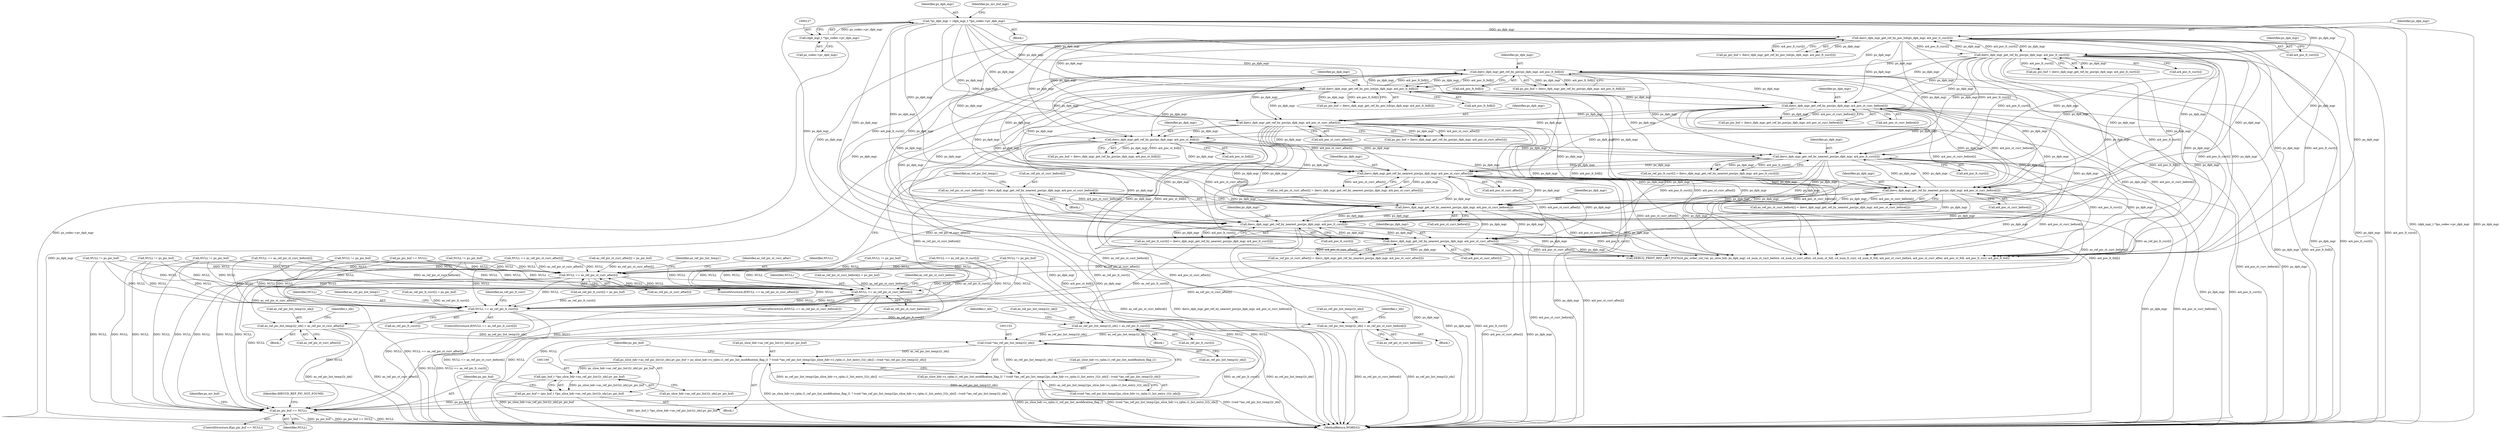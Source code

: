 digraph "0_Android_913d9e8d93d6b81bb8eac3fc2c1426651f5b259d_0@array" {
"1001054" [label="(Call,as_ref_pic_st_curr_before[i] = ihevc_dpb_mgr_get_ref_by_nearest_poc(ps_dpb_mgr, ai4_poc_st_curr_before[i]))"];
"1001058" [label="(Call,ihevc_dpb_mgr_get_ref_by_nearest_poc(ps_dpb_mgr, ai4_poc_st_curr_before[i]))"];
"1000629" [label="(Call,ihevc_dpb_mgr_get_ref_by_poc(ps_dpb_mgr, ai4_poc_st_curr_before[i]))"];
"1000124" [label="(Call,*ps_dpb_mgr = (dpb_mgr_t *)ps_codec->pv_dpb_mgr)"];
"1000126" [label="(Call,(dpb_mgr_t *)ps_codec->pv_dpb_mgr)"];
"1000596" [label="(Call,ihevc_dpb_mgr_get_ref_by_poc(ps_dpb_mgr, ai4_poc_lt_foll[i]))"];
"1000510" [label="(Call,ihevc_dpb_mgr_get_ref_by_poc_lsb(ps_dpb_mgr, ai4_poc_lt_curr[i]))"];
"1000533" [label="(Call,ihevc_dpb_mgr_get_ref_by_poc(ps_dpb_mgr, ai4_poc_lt_curr[i]))"];
"1000573" [label="(Call,ihevc_dpb_mgr_get_ref_by_poc_lsb(ps_dpb_mgr, ai4_poc_lt_foll[i]))"];
"1000865" [label="(Call,ihevc_dpb_mgr_get_ref_by_nearest_poc(ps_dpb_mgr, ai4_poc_lt_curr[i]))"];
"1000695" [label="(Call,ihevc_dpb_mgr_get_ref_by_poc(ps_dpb_mgr, ai4_poc_st_foll[i]))"];
"1000662" [label="(Call,ihevc_dpb_mgr_get_ref_by_poc(ps_dpb_mgr, ai4_poc_st_curr_after[i]))"];
"1000823" [label="(Call,ihevc_dpb_mgr_get_ref_by_nearest_poc(ps_dpb_mgr, ai4_poc_st_curr_after[i]))"];
"1000781" [label="(Call,ihevc_dpb_mgr_get_ref_by_nearest_poc(ps_dpb_mgr, ai4_poc_st_curr_before[i]))"];
"1001100" [label="(Call,ihevc_dpb_mgr_get_ref_by_nearest_poc(ps_dpb_mgr, ai4_poc_lt_curr[i]))"];
"1001016" [label="(Call,ihevc_dpb_mgr_get_ref_by_nearest_poc(ps_dpb_mgr, ai4_poc_st_curr_after[i]))"];
"1001048" [label="(Call,NULL == as_ref_pic_st_curr_before[i])"];
"1001006" [label="(Call,NULL == as_ref_pic_st_curr_after[i])"];
"1001021" [label="(Call,as_ref_pic_list_temp1[r_idx] = as_ref_pic_st_curr_after[i])"];
"1001152" [label="(Call,(void *)as_ref_pic_list_temp1[r_idx])"];
"1001127" [label="(Call,ps_slice_hdr->as_ref_pic_list1[r_idx].pv_pic_buf = ps_slice_hdr->s_rplm.i1_ref_pic_list_modification_flag_l1 ? (void *)as_ref_pic_list_temp1[ps_slice_hdr->s_rplm.i1_list_entry_l1[r_idx]] : (void *)as_ref_pic_list_temp1[r_idx])"];
"1001159" [label="(Call,(pic_buf_t *)ps_slice_hdr->as_ref_pic_list1[r_idx].pv_pic_buf)"];
"1001157" [label="(Call,ps_pic_buf = (pic_buf_t *)ps_slice_hdr->as_ref_pic_list1[r_idx].pv_pic_buf)"];
"1001169" [label="(Call,ps_pic_buf == NULL)"];
"1001135" [label="(Call,ps_slice_hdr->s_rplm.i1_ref_pic_list_modification_flag_l1 ? (void *)as_ref_pic_list_temp1[ps_slice_hdr->s_rplm.i1_list_entry_l1[r_idx]] : (void *)as_ref_pic_list_temp1[r_idx])"];
"1001090" [label="(Call,NULL == as_ref_pic_lt_curr[i])"];
"1001105" [label="(Call,as_ref_pic_list_temp1[r_idx] = as_ref_pic_lt_curr[i])"];
"1001063" [label="(Call,as_ref_pic_list_temp1[r_idx] = as_ref_pic_st_curr_before[i])"];
"1000573" [label="(Call,ihevc_dpb_mgr_get_ref_by_poc_lsb(ps_dpb_mgr, ai4_poc_lt_foll[i]))"];
"1001060" [label="(Call,ai4_poc_st_curr_before[i])"];
"1000668" [label="(Call,NULL != ps_pic_buf)"];
"1000701" [label="(Call,NULL != ps_pic_buf)"];
"1000664" [label="(Call,ai4_poc_st_curr_after[i])"];
"1001089" [label="(ControlStructure,if(NULL == as_ref_pic_lt_curr[i]))"];
"1000630" [label="(Identifier,ps_dpb_mgr)"];
"1000813" [label="(Call,NULL == as_ref_pic_st_curr_after[i])"];
"1000819" [label="(Call,as_ref_pic_st_curr_after[i] = ihevc_dpb_mgr_get_ref_by_nearest_poc(ps_dpb_mgr, ai4_poc_st_curr_after[i]))"];
"1001056" [label="(Identifier,as_ref_pic_st_curr_before)"];
"1000782" [label="(Identifier,ps_dpb_mgr)"];
"1000663" [label="(Identifier,ps_dpb_mgr)"];
"1000631" [label="(Call,ai4_poc_st_curr_before[i])"];
"1001098" [label="(Identifier,as_ref_pic_lt_curr)"];
"1001109" [label="(Call,as_ref_pic_lt_curr[i])"];
"1000535" [label="(Call,ai4_poc_lt_curr[i])"];
"1000602" [label="(Call,NULL != ps_pic_buf)"];
"1001067" [label="(Call,as_ref_pic_st_curr_before[i])"];
"1001088" [label="(Block,)"];
"1001058" [label="(Call,ihevc_dpb_mgr_get_ref_by_nearest_poc(ps_dpb_mgr, ai4_poc_st_curr_before[i]))"];
"1001007" [label="(Identifier,NULL)"];
"1001090" [label="(Call,NULL == as_ref_pic_lt_curr[i])"];
"1000861" [label="(Call,as_ref_pic_lt_curr[i] = ihevc_dpb_mgr_get_ref_by_nearest_poc(ps_dpb_mgr, ai4_poc_lt_curr[i]))"];
"1001127" [label="(Call,ps_slice_hdr->as_ref_pic_list1[r_idx].pv_pic_buf = ps_slice_hdr->s_rplm.i1_ref_pic_list_modification_flag_l1 ? (void *)as_ref_pic_list_temp1[ps_slice_hdr->s_rplm.i1_list_entry_l1[r_idx]] : (void *)as_ref_pic_list_temp1[r_idx])"];
"1001050" [label="(Call,as_ref_pic_st_curr_before[i])"];
"1001001" [label="(Identifier,r_idx)"];
"1000547" [label="(Call,as_ref_pic_lt_curr[i] = ps_pic_buf)"];
"1000124" [label="(Call,*ps_dpb_mgr = (dpb_mgr_t *)ps_codec->pv_dpb_mgr)"];
"1001157" [label="(Call,ps_pic_buf = (pic_buf_t *)ps_slice_hdr->as_ref_pic_list1[r_idx].pv_pic_buf)"];
"1000660" [label="(Call,ps_pic_buf = ihevc_dpb_mgr_get_ref_by_poc(ps_dpb_mgr, ai4_poc_st_curr_after[i]))"];
"1000539" [label="(Call,NULL != ps_pic_buf)"];
"1000865" [label="(Call,ihevc_dpb_mgr_get_ref_by_nearest_poc(ps_dpb_mgr, ai4_poc_lt_curr[i]))"];
"1000571" [label="(Call,ps_pic_buf = ihevc_dpb_mgr_get_ref_by_poc_lsb(ps_dpb_mgr, ai4_poc_lt_foll[i]))"];
"1000579" [label="(Call,NULL != ps_pic_buf)"];
"1000676" [label="(Call,as_ref_pic_st_curr_after[i] = ps_pic_buf)"];
"1000783" [label="(Call,ai4_poc_st_curr_before[i])"];
"1000512" [label="(Call,ai4_poc_lt_curr[i])"];
"1001012" [label="(Call,as_ref_pic_st_curr_after[i] = ihevc_dpb_mgr_get_ref_by_nearest_poc(ps_dpb_mgr, ai4_poc_st_curr_after[i]))"];
"1001092" [label="(Call,as_ref_pic_lt_curr[i])"];
"1001141" [label="(Call,(void *)as_ref_pic_list_temp1[ps_slice_hdr->s_rplm.i1_list_entry_l1[r_idx]])"];
"1001168" [label="(ControlStructure,if(ps_pic_buf == NULL))"];
"1000510" [label="(Call,ihevc_dpb_mgr_get_ref_by_poc_lsb(ps_dpb_mgr, ai4_poc_lt_curr[i]))"];
"1001101" [label="(Identifier,ps_dpb_mgr)"];
"1000823" [label="(Call,ihevc_dpb_mgr_get_ref_by_nearest_poc(ps_dpb_mgr, ai4_poc_st_curr_after[i]))"];
"1000697" [label="(Call,ai4_poc_st_foll[i])"];
"1000934" [label="(Call,ps_pic_buf == NULL)"];
"1001018" [label="(Call,ai4_poc_st_curr_after[i])"];
"1000635" [label="(Call,NULL != ps_pic_buf)"];
"1001022" [label="(Call,as_ref_pic_list_temp1[r_idx])"];
"1000629" [label="(Call,ihevc_dpb_mgr_get_ref_by_poc(ps_dpb_mgr, ai4_poc_st_curr_before[i]))"];
"1000597" [label="(Identifier,ps_dpb_mgr)"];
"1000696" [label="(Identifier,ps_dpb_mgr)"];
"1001046" [label="(Block,)"];
"1001152" [label="(Call,(void *)as_ref_pic_list_temp1[r_idx])"];
"1000695" [label="(Call,ihevc_dpb_mgr_get_ref_by_poc(ps_dpb_mgr, ai4_poc_st_foll[i]))"];
"1001055" [label="(Call,as_ref_pic_st_curr_before[i])"];
"1001065" [label="(Identifier,as_ref_pic_list_temp1)"];
"1000662" [label="(Call,ihevc_dpb_mgr_get_ref_by_poc(ps_dpb_mgr, ai4_poc_st_curr_after[i]))"];
"1000824" [label="(Identifier,ps_dpb_mgr)"];
"1001043" [label="(Identifier,r_idx)"];
"1000128" [label="(Call,ps_codec->pv_dpb_mgr)"];
"1000693" [label="(Call,ps_pic_buf = ihevc_dpb_mgr_get_ref_by_poc(ps_dpb_mgr, ai4_poc_st_foll[i]))"];
"1001047" [label="(ControlStructure,if(NULL == as_ref_pic_st_curr_before[i]))"];
"1001017" [label="(Identifier,ps_dpb_mgr)"];
"1000533" [label="(Call,ihevc_dpb_mgr_get_ref_by_poc(ps_dpb_mgr, ai4_poc_lt_curr[i]))"];
"1001008" [label="(Call,as_ref_pic_st_curr_after[i])"];
"1001128" [label="(Call,ps_slice_hdr->as_ref_pic_list1[r_idx].pv_pic_buf)"];
"1000508" [label="(Call,ps_pic_buf = ihevc_dpb_mgr_get_ref_by_poc_lsb(ps_dpb_mgr, ai4_poc_lt_curr[i]))"];
"1001102" [label="(Call,ai4_poc_lt_curr[i])"];
"1001054" [label="(Call,as_ref_pic_st_curr_before[i] = ihevc_dpb_mgr_get_ref_by_nearest_poc(ps_dpb_mgr, ai4_poc_st_curr_before[i]))"];
"1000855" [label="(Call,NULL == as_ref_pic_lt_curr[i])"];
"1001135" [label="(Call,ps_slice_hdr->s_rplm.i1_ref_pic_list_modification_flag_l1 ? (void *)as_ref_pic_list_temp1[ps_slice_hdr->s_rplm.i1_list_entry_l1[r_idx]] : (void *)as_ref_pic_list_temp1[r_idx])"];
"1001064" [label="(Call,as_ref_pic_list_temp1[r_idx])"];
"1000825" [label="(Call,ai4_poc_st_curr_after[i])"];
"1000575" [label="(Call,ai4_poc_lt_foll[i])"];
"1001170" [label="(Identifier,ps_pic_buf)"];
"1001175" [label="(Identifier,ps_mv_buf)"];
"1001063" [label="(Call,as_ref_pic_list_temp1[r_idx] = as_ref_pic_st_curr_before[i])"];
"1000125" [label="(Identifier,ps_dpb_mgr)"];
"1001106" [label="(Call,as_ref_pic_list_temp1[r_idx])"];
"1001161" [label="(Call,ps_slice_hdr->as_ref_pic_list1[r_idx].pv_pic_buf)"];
"1001190" [label="(Call,DEBUG_PRINT_REF_LIST_POCS(i4_pic_order_cnt_val, ps_slice_hdr, ps_dpb_mgr, u4_num_st_curr_before, u4_num_st_curr_after, u4_num_st_foll, u4_num_lt_curr, u4_num_lt_foll, ai4_poc_st_curr_before, ai4_poc_st_curr_after, ai4_poc_st_foll, ai4_poc_lt_curr, ai4_poc_lt_foll))"];
"1000777" [label="(Call,as_ref_pic_st_curr_before[i] = ihevc_dpb_mgr_get_ref_by_nearest_poc(ps_dpb_mgr, ai4_poc_st_curr_before[i]))"];
"1001006" [label="(Call,NULL == as_ref_pic_st_curr_after[i])"];
"1001021" [label="(Call,as_ref_pic_list_temp1[r_idx] = as_ref_pic_st_curr_after[i])"];
"1001025" [label="(Call,as_ref_pic_st_curr_after[i])"];
"1000781" [label="(Call,ihevc_dpb_mgr_get_ref_by_nearest_poc(ps_dpb_mgr, ai4_poc_st_curr_before[i]))"];
"1001154" [label="(Call,as_ref_pic_list_temp1[r_idx])"];
"1000126" [label="(Call,(dpb_mgr_t *)ps_codec->pv_dpb_mgr)"];
"1000574" [label="(Identifier,ps_dpb_mgr)"];
"1000531" [label="(Call,ps_pic_buf = ihevc_dpb_mgr_get_ref_by_poc(ps_dpb_mgr, ai4_poc_lt_curr[i]))"];
"1000598" [label="(Call,ai4_poc_lt_foll[i])"];
"1001059" [label="(Identifier,ps_dpb_mgr)"];
"1001005" [label="(ControlStructure,if(NULL == as_ref_pic_st_curr_after[i]))"];
"1001004" [label="(Block,)"];
"1000866" [label="(Identifier,ps_dpb_mgr)"];
"1000524" [label="(Call,as_ref_pic_lt_curr[i] = ps_pic_buf)"];
"1001100" [label="(Call,ihevc_dpb_mgr_get_ref_by_nearest_poc(ps_dpb_mgr, ai4_poc_lt_curr[i]))"];
"1000112" [label="(Block,)"];
"1001171" [label="(Identifier,NULL)"];
"1000516" [label="(Call,NULL != ps_pic_buf)"];
"1001159" [label="(Call,(pic_buf_t *)ps_slice_hdr->as_ref_pic_list1[r_idx].pv_pic_buf)"];
"1001091" [label="(Identifier,NULL)"];
"1001125" [label="(Block,)"];
"1000867" [label="(Call,ai4_poc_lt_curr[i])"];
"1001105" [label="(Call,as_ref_pic_list_temp1[r_idx] = as_ref_pic_lt_curr[i])"];
"1001096" [label="(Call,as_ref_pic_lt_curr[i] = ihevc_dpb_mgr_get_ref_by_nearest_poc(ps_dpb_mgr, ai4_poc_lt_curr[i]))"];
"1001049" [label="(Identifier,NULL)"];
"1001173" [label="(Identifier,IHEVCD_REF_PIC_NOT_FOUND)"];
"1001085" [label="(Identifier,r_idx)"];
"1000627" [label="(Call,ps_pic_buf = ihevc_dpb_mgr_get_ref_by_poc(ps_dpb_mgr, ai4_poc_st_curr_before[i]))"];
"1001158" [label="(Identifier,ps_pic_buf)"];
"1001023" [label="(Identifier,as_ref_pic_list_temp1)"];
"1001048" [label="(Call,NULL == as_ref_pic_st_curr_before[i])"];
"1000594" [label="(Call,ps_pic_buf = ihevc_dpb_mgr_get_ref_by_poc(ps_dpb_mgr, ai4_poc_lt_foll[i]))"];
"1001169" [label="(Call,ps_pic_buf == NULL)"];
"1001053" [label="(Block,)"];
"1000596" [label="(Call,ihevc_dpb_mgr_get_ref_by_poc(ps_dpb_mgr, ai4_poc_lt_foll[i]))"];
"1000534" [label="(Identifier,ps_dpb_mgr)"];
"1001014" [label="(Identifier,as_ref_pic_st_curr_after)"];
"1000643" [label="(Call,as_ref_pic_st_curr_before[i] = ps_pic_buf)"];
"1001016" [label="(Call,ihevc_dpb_mgr_get_ref_by_nearest_poc(ps_dpb_mgr, ai4_poc_st_curr_after[i]))"];
"1001136" [label="(Call,ps_slice_hdr->s_rplm.i1_ref_pic_list_modification_flag_l1)"];
"1000133" [label="(Identifier,ps_mv_buf_mgr)"];
"1001297" [label="(MethodReturn,WORD32)"];
"1000511" [label="(Identifier,ps_dpb_mgr)"];
"1000771" [label="(Call,NULL == as_ref_pic_st_curr_before[i])"];
"1001107" [label="(Identifier,as_ref_pic_list_temp1)"];
"1001054" -> "1001053"  [label="AST: "];
"1001054" -> "1001058"  [label="CFG: "];
"1001055" -> "1001054"  [label="AST: "];
"1001058" -> "1001054"  [label="AST: "];
"1001065" -> "1001054"  [label="CFG: "];
"1001054" -> "1001297"  [label="DDG: ihevc_dpb_mgr_get_ref_by_nearest_poc(ps_dpb_mgr, ai4_poc_st_curr_before[i])"];
"1001054" -> "1001048"  [label="DDG: as_ref_pic_st_curr_before[i]"];
"1001058" -> "1001054"  [label="DDG: ps_dpb_mgr"];
"1001058" -> "1001054"  [label="DDG: ai4_poc_st_curr_before[i]"];
"1001054" -> "1001063"  [label="DDG: as_ref_pic_st_curr_before[i]"];
"1001058" -> "1001060"  [label="CFG: "];
"1001059" -> "1001058"  [label="AST: "];
"1001060" -> "1001058"  [label="AST: "];
"1001058" -> "1001297"  [label="DDG: ai4_poc_st_curr_before[i]"];
"1001058" -> "1001297"  [label="DDG: ps_dpb_mgr"];
"1001058" -> "1001016"  [label="DDG: ps_dpb_mgr"];
"1000629" -> "1001058"  [label="DDG: ps_dpb_mgr"];
"1000629" -> "1001058"  [label="DDG: ai4_poc_st_curr_before[i]"];
"1000865" -> "1001058"  [label="DDG: ps_dpb_mgr"];
"1000695" -> "1001058"  [label="DDG: ps_dpb_mgr"];
"1000596" -> "1001058"  [label="DDG: ps_dpb_mgr"];
"1000823" -> "1001058"  [label="DDG: ps_dpb_mgr"];
"1000510" -> "1001058"  [label="DDG: ps_dpb_mgr"];
"1000781" -> "1001058"  [label="DDG: ps_dpb_mgr"];
"1000781" -> "1001058"  [label="DDG: ai4_poc_st_curr_before[i]"];
"1000573" -> "1001058"  [label="DDG: ps_dpb_mgr"];
"1000533" -> "1001058"  [label="DDG: ps_dpb_mgr"];
"1001100" -> "1001058"  [label="DDG: ps_dpb_mgr"];
"1001016" -> "1001058"  [label="DDG: ps_dpb_mgr"];
"1000124" -> "1001058"  [label="DDG: ps_dpb_mgr"];
"1000662" -> "1001058"  [label="DDG: ps_dpb_mgr"];
"1001058" -> "1001100"  [label="DDG: ps_dpb_mgr"];
"1001058" -> "1001190"  [label="DDG: ps_dpb_mgr"];
"1001058" -> "1001190"  [label="DDG: ai4_poc_st_curr_before[i]"];
"1000629" -> "1000627"  [label="AST: "];
"1000629" -> "1000631"  [label="CFG: "];
"1000630" -> "1000629"  [label="AST: "];
"1000631" -> "1000629"  [label="AST: "];
"1000627" -> "1000629"  [label="CFG: "];
"1000629" -> "1001297"  [label="DDG: ps_dpb_mgr"];
"1000629" -> "1001297"  [label="DDG: ai4_poc_st_curr_before[i]"];
"1000629" -> "1000627"  [label="DDG: ps_dpb_mgr"];
"1000629" -> "1000627"  [label="DDG: ai4_poc_st_curr_before[i]"];
"1000124" -> "1000629"  [label="DDG: ps_dpb_mgr"];
"1000596" -> "1000629"  [label="DDG: ps_dpb_mgr"];
"1000510" -> "1000629"  [label="DDG: ps_dpb_mgr"];
"1000573" -> "1000629"  [label="DDG: ps_dpb_mgr"];
"1000533" -> "1000629"  [label="DDG: ps_dpb_mgr"];
"1000629" -> "1000662"  [label="DDG: ps_dpb_mgr"];
"1000629" -> "1000695"  [label="DDG: ps_dpb_mgr"];
"1000629" -> "1000781"  [label="DDG: ps_dpb_mgr"];
"1000629" -> "1000781"  [label="DDG: ai4_poc_st_curr_before[i]"];
"1000629" -> "1000823"  [label="DDG: ps_dpb_mgr"];
"1000629" -> "1000865"  [label="DDG: ps_dpb_mgr"];
"1000629" -> "1001016"  [label="DDG: ps_dpb_mgr"];
"1000629" -> "1001100"  [label="DDG: ps_dpb_mgr"];
"1000629" -> "1001190"  [label="DDG: ps_dpb_mgr"];
"1000629" -> "1001190"  [label="DDG: ai4_poc_st_curr_before[i]"];
"1000124" -> "1000112"  [label="AST: "];
"1000124" -> "1000126"  [label="CFG: "];
"1000125" -> "1000124"  [label="AST: "];
"1000126" -> "1000124"  [label="AST: "];
"1000133" -> "1000124"  [label="CFG: "];
"1000124" -> "1001297"  [label="DDG: (dpb_mgr_t *)ps_codec->pv_dpb_mgr"];
"1000124" -> "1001297"  [label="DDG: ps_dpb_mgr"];
"1000126" -> "1000124"  [label="DDG: ps_codec->pv_dpb_mgr"];
"1000124" -> "1000510"  [label="DDG: ps_dpb_mgr"];
"1000124" -> "1000533"  [label="DDG: ps_dpb_mgr"];
"1000124" -> "1000573"  [label="DDG: ps_dpb_mgr"];
"1000124" -> "1000596"  [label="DDG: ps_dpb_mgr"];
"1000124" -> "1000662"  [label="DDG: ps_dpb_mgr"];
"1000124" -> "1000695"  [label="DDG: ps_dpb_mgr"];
"1000124" -> "1000781"  [label="DDG: ps_dpb_mgr"];
"1000124" -> "1000823"  [label="DDG: ps_dpb_mgr"];
"1000124" -> "1000865"  [label="DDG: ps_dpb_mgr"];
"1000124" -> "1001016"  [label="DDG: ps_dpb_mgr"];
"1000124" -> "1001100"  [label="DDG: ps_dpb_mgr"];
"1000124" -> "1001190"  [label="DDG: ps_dpb_mgr"];
"1000126" -> "1000128"  [label="CFG: "];
"1000127" -> "1000126"  [label="AST: "];
"1000128" -> "1000126"  [label="AST: "];
"1000126" -> "1001297"  [label="DDG: ps_codec->pv_dpb_mgr"];
"1000596" -> "1000594"  [label="AST: "];
"1000596" -> "1000598"  [label="CFG: "];
"1000597" -> "1000596"  [label="AST: "];
"1000598" -> "1000596"  [label="AST: "];
"1000594" -> "1000596"  [label="CFG: "];
"1000596" -> "1001297"  [label="DDG: ai4_poc_lt_foll[i]"];
"1000596" -> "1001297"  [label="DDG: ps_dpb_mgr"];
"1000596" -> "1000573"  [label="DDG: ps_dpb_mgr"];
"1000596" -> "1000573"  [label="DDG: ai4_poc_lt_foll[i]"];
"1000596" -> "1000594"  [label="DDG: ps_dpb_mgr"];
"1000596" -> "1000594"  [label="DDG: ai4_poc_lt_foll[i]"];
"1000510" -> "1000596"  [label="DDG: ps_dpb_mgr"];
"1000573" -> "1000596"  [label="DDG: ps_dpb_mgr"];
"1000573" -> "1000596"  [label="DDG: ai4_poc_lt_foll[i]"];
"1000533" -> "1000596"  [label="DDG: ps_dpb_mgr"];
"1000596" -> "1000662"  [label="DDG: ps_dpb_mgr"];
"1000596" -> "1000695"  [label="DDG: ps_dpb_mgr"];
"1000596" -> "1000781"  [label="DDG: ps_dpb_mgr"];
"1000596" -> "1000823"  [label="DDG: ps_dpb_mgr"];
"1000596" -> "1000865"  [label="DDG: ps_dpb_mgr"];
"1000596" -> "1001016"  [label="DDG: ps_dpb_mgr"];
"1000596" -> "1001100"  [label="DDG: ps_dpb_mgr"];
"1000596" -> "1001190"  [label="DDG: ps_dpb_mgr"];
"1000596" -> "1001190"  [label="DDG: ai4_poc_lt_foll[i]"];
"1000510" -> "1000508"  [label="AST: "];
"1000510" -> "1000512"  [label="CFG: "];
"1000511" -> "1000510"  [label="AST: "];
"1000512" -> "1000510"  [label="AST: "];
"1000508" -> "1000510"  [label="CFG: "];
"1000510" -> "1001297"  [label="DDG: ps_dpb_mgr"];
"1000510" -> "1001297"  [label="DDG: ai4_poc_lt_curr[i]"];
"1000510" -> "1000508"  [label="DDG: ps_dpb_mgr"];
"1000510" -> "1000508"  [label="DDG: ai4_poc_lt_curr[i]"];
"1000533" -> "1000510"  [label="DDG: ps_dpb_mgr"];
"1000533" -> "1000510"  [label="DDG: ai4_poc_lt_curr[i]"];
"1000510" -> "1000533"  [label="DDG: ps_dpb_mgr"];
"1000510" -> "1000533"  [label="DDG: ai4_poc_lt_curr[i]"];
"1000510" -> "1000573"  [label="DDG: ps_dpb_mgr"];
"1000510" -> "1000662"  [label="DDG: ps_dpb_mgr"];
"1000510" -> "1000695"  [label="DDG: ps_dpb_mgr"];
"1000510" -> "1000781"  [label="DDG: ps_dpb_mgr"];
"1000510" -> "1000823"  [label="DDG: ps_dpb_mgr"];
"1000510" -> "1000865"  [label="DDG: ps_dpb_mgr"];
"1000510" -> "1000865"  [label="DDG: ai4_poc_lt_curr[i]"];
"1000510" -> "1001016"  [label="DDG: ps_dpb_mgr"];
"1000510" -> "1001100"  [label="DDG: ps_dpb_mgr"];
"1000510" -> "1001100"  [label="DDG: ai4_poc_lt_curr[i]"];
"1000510" -> "1001190"  [label="DDG: ps_dpb_mgr"];
"1000510" -> "1001190"  [label="DDG: ai4_poc_lt_curr[i]"];
"1000533" -> "1000531"  [label="AST: "];
"1000533" -> "1000535"  [label="CFG: "];
"1000534" -> "1000533"  [label="AST: "];
"1000535" -> "1000533"  [label="AST: "];
"1000531" -> "1000533"  [label="CFG: "];
"1000533" -> "1001297"  [label="DDG: ps_dpb_mgr"];
"1000533" -> "1001297"  [label="DDG: ai4_poc_lt_curr[i]"];
"1000533" -> "1000531"  [label="DDG: ps_dpb_mgr"];
"1000533" -> "1000531"  [label="DDG: ai4_poc_lt_curr[i]"];
"1000533" -> "1000573"  [label="DDG: ps_dpb_mgr"];
"1000533" -> "1000662"  [label="DDG: ps_dpb_mgr"];
"1000533" -> "1000695"  [label="DDG: ps_dpb_mgr"];
"1000533" -> "1000781"  [label="DDG: ps_dpb_mgr"];
"1000533" -> "1000823"  [label="DDG: ps_dpb_mgr"];
"1000533" -> "1000865"  [label="DDG: ps_dpb_mgr"];
"1000533" -> "1000865"  [label="DDG: ai4_poc_lt_curr[i]"];
"1000533" -> "1001016"  [label="DDG: ps_dpb_mgr"];
"1000533" -> "1001100"  [label="DDG: ps_dpb_mgr"];
"1000533" -> "1001100"  [label="DDG: ai4_poc_lt_curr[i]"];
"1000533" -> "1001190"  [label="DDG: ps_dpb_mgr"];
"1000533" -> "1001190"  [label="DDG: ai4_poc_lt_curr[i]"];
"1000573" -> "1000571"  [label="AST: "];
"1000573" -> "1000575"  [label="CFG: "];
"1000574" -> "1000573"  [label="AST: "];
"1000575" -> "1000573"  [label="AST: "];
"1000571" -> "1000573"  [label="CFG: "];
"1000573" -> "1001297"  [label="DDG: ai4_poc_lt_foll[i]"];
"1000573" -> "1001297"  [label="DDG: ps_dpb_mgr"];
"1000573" -> "1000571"  [label="DDG: ps_dpb_mgr"];
"1000573" -> "1000571"  [label="DDG: ai4_poc_lt_foll[i]"];
"1000573" -> "1000662"  [label="DDG: ps_dpb_mgr"];
"1000573" -> "1000695"  [label="DDG: ps_dpb_mgr"];
"1000573" -> "1000781"  [label="DDG: ps_dpb_mgr"];
"1000573" -> "1000823"  [label="DDG: ps_dpb_mgr"];
"1000573" -> "1000865"  [label="DDG: ps_dpb_mgr"];
"1000573" -> "1001016"  [label="DDG: ps_dpb_mgr"];
"1000573" -> "1001100"  [label="DDG: ps_dpb_mgr"];
"1000573" -> "1001190"  [label="DDG: ps_dpb_mgr"];
"1000573" -> "1001190"  [label="DDG: ai4_poc_lt_foll[i]"];
"1000865" -> "1000861"  [label="AST: "];
"1000865" -> "1000867"  [label="CFG: "];
"1000866" -> "1000865"  [label="AST: "];
"1000867" -> "1000865"  [label="AST: "];
"1000861" -> "1000865"  [label="CFG: "];
"1000865" -> "1001297"  [label="DDG: ps_dpb_mgr"];
"1000865" -> "1001297"  [label="DDG: ai4_poc_lt_curr[i]"];
"1000865" -> "1000781"  [label="DDG: ps_dpb_mgr"];
"1000865" -> "1000823"  [label="DDG: ps_dpb_mgr"];
"1000865" -> "1000861"  [label="DDG: ps_dpb_mgr"];
"1000865" -> "1000861"  [label="DDG: ai4_poc_lt_curr[i]"];
"1000695" -> "1000865"  [label="DDG: ps_dpb_mgr"];
"1000823" -> "1000865"  [label="DDG: ps_dpb_mgr"];
"1000781" -> "1000865"  [label="DDG: ps_dpb_mgr"];
"1000662" -> "1000865"  [label="DDG: ps_dpb_mgr"];
"1000865" -> "1001016"  [label="DDG: ps_dpb_mgr"];
"1000865" -> "1001100"  [label="DDG: ps_dpb_mgr"];
"1000865" -> "1001100"  [label="DDG: ai4_poc_lt_curr[i]"];
"1000865" -> "1001190"  [label="DDG: ps_dpb_mgr"];
"1000865" -> "1001190"  [label="DDG: ai4_poc_lt_curr[i]"];
"1000695" -> "1000693"  [label="AST: "];
"1000695" -> "1000697"  [label="CFG: "];
"1000696" -> "1000695"  [label="AST: "];
"1000697" -> "1000695"  [label="AST: "];
"1000693" -> "1000695"  [label="CFG: "];
"1000695" -> "1001297"  [label="DDG: ps_dpb_mgr"];
"1000695" -> "1001297"  [label="DDG: ai4_poc_st_foll[i]"];
"1000695" -> "1000693"  [label="DDG: ps_dpb_mgr"];
"1000695" -> "1000693"  [label="DDG: ai4_poc_st_foll[i]"];
"1000662" -> "1000695"  [label="DDG: ps_dpb_mgr"];
"1000695" -> "1000781"  [label="DDG: ps_dpb_mgr"];
"1000695" -> "1000823"  [label="DDG: ps_dpb_mgr"];
"1000695" -> "1001016"  [label="DDG: ps_dpb_mgr"];
"1000695" -> "1001100"  [label="DDG: ps_dpb_mgr"];
"1000695" -> "1001190"  [label="DDG: ps_dpb_mgr"];
"1000695" -> "1001190"  [label="DDG: ai4_poc_st_foll[i]"];
"1000662" -> "1000660"  [label="AST: "];
"1000662" -> "1000664"  [label="CFG: "];
"1000663" -> "1000662"  [label="AST: "];
"1000664" -> "1000662"  [label="AST: "];
"1000660" -> "1000662"  [label="CFG: "];
"1000662" -> "1001297"  [label="DDG: ps_dpb_mgr"];
"1000662" -> "1001297"  [label="DDG: ai4_poc_st_curr_after[i]"];
"1000662" -> "1000660"  [label="DDG: ps_dpb_mgr"];
"1000662" -> "1000660"  [label="DDG: ai4_poc_st_curr_after[i]"];
"1000662" -> "1000781"  [label="DDG: ps_dpb_mgr"];
"1000662" -> "1000823"  [label="DDG: ps_dpb_mgr"];
"1000662" -> "1000823"  [label="DDG: ai4_poc_st_curr_after[i]"];
"1000662" -> "1001016"  [label="DDG: ps_dpb_mgr"];
"1000662" -> "1001016"  [label="DDG: ai4_poc_st_curr_after[i]"];
"1000662" -> "1001100"  [label="DDG: ps_dpb_mgr"];
"1000662" -> "1001190"  [label="DDG: ps_dpb_mgr"];
"1000662" -> "1001190"  [label="DDG: ai4_poc_st_curr_after[i]"];
"1000823" -> "1000819"  [label="AST: "];
"1000823" -> "1000825"  [label="CFG: "];
"1000824" -> "1000823"  [label="AST: "];
"1000825" -> "1000823"  [label="AST: "];
"1000819" -> "1000823"  [label="CFG: "];
"1000823" -> "1001297"  [label="DDG: ps_dpb_mgr"];
"1000823" -> "1001297"  [label="DDG: ai4_poc_st_curr_after[i]"];
"1000823" -> "1000781"  [label="DDG: ps_dpb_mgr"];
"1000823" -> "1000819"  [label="DDG: ps_dpb_mgr"];
"1000823" -> "1000819"  [label="DDG: ai4_poc_st_curr_after[i]"];
"1000781" -> "1000823"  [label="DDG: ps_dpb_mgr"];
"1000823" -> "1001016"  [label="DDG: ps_dpb_mgr"];
"1000823" -> "1001016"  [label="DDG: ai4_poc_st_curr_after[i]"];
"1000823" -> "1001100"  [label="DDG: ps_dpb_mgr"];
"1000823" -> "1001190"  [label="DDG: ps_dpb_mgr"];
"1000823" -> "1001190"  [label="DDG: ai4_poc_st_curr_after[i]"];
"1000781" -> "1000777"  [label="AST: "];
"1000781" -> "1000783"  [label="CFG: "];
"1000782" -> "1000781"  [label="AST: "];
"1000783" -> "1000781"  [label="AST: "];
"1000777" -> "1000781"  [label="CFG: "];
"1000781" -> "1001297"  [label="DDG: ai4_poc_st_curr_before[i]"];
"1000781" -> "1001297"  [label="DDG: ps_dpb_mgr"];
"1000781" -> "1000777"  [label="DDG: ps_dpb_mgr"];
"1000781" -> "1000777"  [label="DDG: ai4_poc_st_curr_before[i]"];
"1000781" -> "1001016"  [label="DDG: ps_dpb_mgr"];
"1000781" -> "1001100"  [label="DDG: ps_dpb_mgr"];
"1000781" -> "1001190"  [label="DDG: ps_dpb_mgr"];
"1000781" -> "1001190"  [label="DDG: ai4_poc_st_curr_before[i]"];
"1001100" -> "1001096"  [label="AST: "];
"1001100" -> "1001102"  [label="CFG: "];
"1001101" -> "1001100"  [label="AST: "];
"1001102" -> "1001100"  [label="AST: "];
"1001096" -> "1001100"  [label="CFG: "];
"1001100" -> "1001297"  [label="DDG: ps_dpb_mgr"];
"1001100" -> "1001297"  [label="DDG: ai4_poc_lt_curr[i]"];
"1001100" -> "1001016"  [label="DDG: ps_dpb_mgr"];
"1001100" -> "1001096"  [label="DDG: ps_dpb_mgr"];
"1001100" -> "1001096"  [label="DDG: ai4_poc_lt_curr[i]"];
"1001016" -> "1001100"  [label="DDG: ps_dpb_mgr"];
"1001100" -> "1001190"  [label="DDG: ps_dpb_mgr"];
"1001100" -> "1001190"  [label="DDG: ai4_poc_lt_curr[i]"];
"1001016" -> "1001012"  [label="AST: "];
"1001016" -> "1001018"  [label="CFG: "];
"1001017" -> "1001016"  [label="AST: "];
"1001018" -> "1001016"  [label="AST: "];
"1001012" -> "1001016"  [label="CFG: "];
"1001016" -> "1001297"  [label="DDG: ai4_poc_st_curr_after[i]"];
"1001016" -> "1001297"  [label="DDG: ps_dpb_mgr"];
"1001016" -> "1001012"  [label="DDG: ps_dpb_mgr"];
"1001016" -> "1001012"  [label="DDG: ai4_poc_st_curr_after[i]"];
"1001016" -> "1001190"  [label="DDG: ps_dpb_mgr"];
"1001016" -> "1001190"  [label="DDG: ai4_poc_st_curr_after[i]"];
"1001048" -> "1001047"  [label="AST: "];
"1001048" -> "1001050"  [label="CFG: "];
"1001049" -> "1001048"  [label="AST: "];
"1001050" -> "1001048"  [label="AST: "];
"1001056" -> "1001048"  [label="CFG: "];
"1001065" -> "1001048"  [label="CFG: "];
"1001048" -> "1001297"  [label="DDG: NULL"];
"1001048" -> "1001297"  [label="DDG: NULL == as_ref_pic_st_curr_before[i]"];
"1001048" -> "1001006"  [label="DDG: NULL"];
"1000539" -> "1001048"  [label="DDG: NULL"];
"1000934" -> "1001048"  [label="DDG: NULL"];
"1001006" -> "1001048"  [label="DDG: NULL"];
"1000813" -> "1001048"  [label="DDG: NULL"];
"1001090" -> "1001048"  [label="DDG: NULL"];
"1000701" -> "1001048"  [label="DDG: NULL"];
"1000635" -> "1001048"  [label="DDG: NULL"];
"1000602" -> "1001048"  [label="DDG: NULL"];
"1000668" -> "1001048"  [label="DDG: NULL"];
"1000771" -> "1001048"  [label="DDG: NULL"];
"1000771" -> "1001048"  [label="DDG: as_ref_pic_st_curr_before[i]"];
"1000579" -> "1001048"  [label="DDG: NULL"];
"1000855" -> "1001048"  [label="DDG: NULL"];
"1000516" -> "1001048"  [label="DDG: NULL"];
"1000643" -> "1001048"  [label="DDG: as_ref_pic_st_curr_before[i]"];
"1000777" -> "1001048"  [label="DDG: as_ref_pic_st_curr_before[i]"];
"1001048" -> "1001063"  [label="DDG: as_ref_pic_st_curr_before[i]"];
"1001048" -> "1001090"  [label="DDG: NULL"];
"1001048" -> "1001169"  [label="DDG: NULL"];
"1001006" -> "1001005"  [label="AST: "];
"1001006" -> "1001008"  [label="CFG: "];
"1001007" -> "1001006"  [label="AST: "];
"1001008" -> "1001006"  [label="AST: "];
"1001014" -> "1001006"  [label="CFG: "];
"1001023" -> "1001006"  [label="CFG: "];
"1001006" -> "1001297"  [label="DDG: NULL"];
"1001006" -> "1001297"  [label="DDG: NULL == as_ref_pic_st_curr_after[i]"];
"1000539" -> "1001006"  [label="DDG: NULL"];
"1000934" -> "1001006"  [label="DDG: NULL"];
"1000813" -> "1001006"  [label="DDG: NULL"];
"1000813" -> "1001006"  [label="DDG: as_ref_pic_st_curr_after[i]"];
"1001090" -> "1001006"  [label="DDG: NULL"];
"1000701" -> "1001006"  [label="DDG: NULL"];
"1000635" -> "1001006"  [label="DDG: NULL"];
"1000602" -> "1001006"  [label="DDG: NULL"];
"1000668" -> "1001006"  [label="DDG: NULL"];
"1000771" -> "1001006"  [label="DDG: NULL"];
"1000579" -> "1001006"  [label="DDG: NULL"];
"1000855" -> "1001006"  [label="DDG: NULL"];
"1000516" -> "1001006"  [label="DDG: NULL"];
"1000676" -> "1001006"  [label="DDG: as_ref_pic_st_curr_after[i]"];
"1000819" -> "1001006"  [label="DDG: as_ref_pic_st_curr_after[i]"];
"1001012" -> "1001006"  [label="DDG: as_ref_pic_st_curr_after[i]"];
"1001006" -> "1001021"  [label="DDG: as_ref_pic_st_curr_after[i]"];
"1001006" -> "1001090"  [label="DDG: NULL"];
"1001006" -> "1001169"  [label="DDG: NULL"];
"1001021" -> "1001004"  [label="AST: "];
"1001021" -> "1001025"  [label="CFG: "];
"1001022" -> "1001021"  [label="AST: "];
"1001025" -> "1001021"  [label="AST: "];
"1001001" -> "1001021"  [label="CFG: "];
"1001021" -> "1001297"  [label="DDG: as_ref_pic_list_temp1[r_idx]"];
"1001021" -> "1001297"  [label="DDG: as_ref_pic_st_curr_after[i]"];
"1001012" -> "1001021"  [label="DDG: as_ref_pic_st_curr_after[i]"];
"1001021" -> "1001152"  [label="DDG: as_ref_pic_list_temp1[r_idx]"];
"1001152" -> "1001135"  [label="AST: "];
"1001152" -> "1001154"  [label="CFG: "];
"1001153" -> "1001152"  [label="AST: "];
"1001154" -> "1001152"  [label="AST: "];
"1001135" -> "1001152"  [label="CFG: "];
"1001152" -> "1001297"  [label="DDG: as_ref_pic_list_temp1[r_idx]"];
"1001152" -> "1001127"  [label="DDG: as_ref_pic_list_temp1[r_idx]"];
"1001152" -> "1001135"  [label="DDG: as_ref_pic_list_temp1[r_idx]"];
"1001063" -> "1001152"  [label="DDG: as_ref_pic_list_temp1[r_idx]"];
"1001105" -> "1001152"  [label="DDG: as_ref_pic_list_temp1[r_idx]"];
"1001127" -> "1001125"  [label="AST: "];
"1001127" -> "1001135"  [label="CFG: "];
"1001128" -> "1001127"  [label="AST: "];
"1001135" -> "1001127"  [label="AST: "];
"1001158" -> "1001127"  [label="CFG: "];
"1001127" -> "1001297"  [label="DDG: ps_slice_hdr->s_rplm.i1_ref_pic_list_modification_flag_l1 ? (void *)as_ref_pic_list_temp1[ps_slice_hdr->s_rplm.i1_list_entry_l1[r_idx]] : (void *)as_ref_pic_list_temp1[r_idx]"];
"1001141" -> "1001127"  [label="DDG: as_ref_pic_list_temp1[ps_slice_hdr->s_rplm.i1_list_entry_l1[r_idx]]"];
"1001127" -> "1001159"  [label="DDG: ps_slice_hdr->as_ref_pic_list1[r_idx].pv_pic_buf"];
"1001159" -> "1001157"  [label="AST: "];
"1001159" -> "1001161"  [label="CFG: "];
"1001160" -> "1001159"  [label="AST: "];
"1001161" -> "1001159"  [label="AST: "];
"1001157" -> "1001159"  [label="CFG: "];
"1001159" -> "1001297"  [label="DDG: ps_slice_hdr->as_ref_pic_list1[r_idx].pv_pic_buf"];
"1001159" -> "1001157"  [label="DDG: ps_slice_hdr->as_ref_pic_list1[r_idx].pv_pic_buf"];
"1001157" -> "1001125"  [label="AST: "];
"1001158" -> "1001157"  [label="AST: "];
"1001170" -> "1001157"  [label="CFG: "];
"1001157" -> "1001297"  [label="DDG: (pic_buf_t *)ps_slice_hdr->as_ref_pic_list1[r_idx].pv_pic_buf"];
"1001157" -> "1001169"  [label="DDG: ps_pic_buf"];
"1001169" -> "1001168"  [label="AST: "];
"1001169" -> "1001171"  [label="CFG: "];
"1001170" -> "1001169"  [label="AST: "];
"1001171" -> "1001169"  [label="AST: "];
"1001173" -> "1001169"  [label="CFG: "];
"1001175" -> "1001169"  [label="CFG: "];
"1001169" -> "1001297"  [label="DDG: ps_pic_buf"];
"1001169" -> "1001297"  [label="DDG: ps_pic_buf == NULL"];
"1001169" -> "1001297"  [label="DDG: NULL"];
"1000539" -> "1001169"  [label="DDG: NULL"];
"1000934" -> "1001169"  [label="DDG: NULL"];
"1000813" -> "1001169"  [label="DDG: NULL"];
"1001090" -> "1001169"  [label="DDG: NULL"];
"1000701" -> "1001169"  [label="DDG: NULL"];
"1000602" -> "1001169"  [label="DDG: NULL"];
"1000668" -> "1001169"  [label="DDG: NULL"];
"1000771" -> "1001169"  [label="DDG: NULL"];
"1000579" -> "1001169"  [label="DDG: NULL"];
"1000635" -> "1001169"  [label="DDG: NULL"];
"1000855" -> "1001169"  [label="DDG: NULL"];
"1000516" -> "1001169"  [label="DDG: NULL"];
"1001135" -> "1001141"  [label="CFG: "];
"1001136" -> "1001135"  [label="AST: "];
"1001141" -> "1001135"  [label="AST: "];
"1001135" -> "1001297"  [label="DDG: (void *)as_ref_pic_list_temp1[r_idx]"];
"1001135" -> "1001297"  [label="DDG: ps_slice_hdr->s_rplm.i1_ref_pic_list_modification_flag_l1"];
"1001135" -> "1001297"  [label="DDG: (void *)as_ref_pic_list_temp1[ps_slice_hdr->s_rplm.i1_list_entry_l1[r_idx]]"];
"1001141" -> "1001135"  [label="DDG: as_ref_pic_list_temp1[ps_slice_hdr->s_rplm.i1_list_entry_l1[r_idx]]"];
"1001090" -> "1001089"  [label="AST: "];
"1001090" -> "1001092"  [label="CFG: "];
"1001091" -> "1001090"  [label="AST: "];
"1001092" -> "1001090"  [label="AST: "];
"1001098" -> "1001090"  [label="CFG: "];
"1001107" -> "1001090"  [label="CFG: "];
"1001090" -> "1001297"  [label="DDG: NULL"];
"1001090" -> "1001297"  [label="DDG: NULL == as_ref_pic_lt_curr[i]"];
"1000539" -> "1001090"  [label="DDG: NULL"];
"1000934" -> "1001090"  [label="DDG: NULL"];
"1000813" -> "1001090"  [label="DDG: NULL"];
"1000701" -> "1001090"  [label="DDG: NULL"];
"1000635" -> "1001090"  [label="DDG: NULL"];
"1000602" -> "1001090"  [label="DDG: NULL"];
"1000668" -> "1001090"  [label="DDG: NULL"];
"1000771" -> "1001090"  [label="DDG: NULL"];
"1000579" -> "1001090"  [label="DDG: NULL"];
"1000855" -> "1001090"  [label="DDG: NULL"];
"1000855" -> "1001090"  [label="DDG: as_ref_pic_lt_curr[i]"];
"1000516" -> "1001090"  [label="DDG: NULL"];
"1000547" -> "1001090"  [label="DDG: as_ref_pic_lt_curr[i]"];
"1000524" -> "1001090"  [label="DDG: as_ref_pic_lt_curr[i]"];
"1000861" -> "1001090"  [label="DDG: as_ref_pic_lt_curr[i]"];
"1001096" -> "1001090"  [label="DDG: as_ref_pic_lt_curr[i]"];
"1001090" -> "1001105"  [label="DDG: as_ref_pic_lt_curr[i]"];
"1001105" -> "1001088"  [label="AST: "];
"1001105" -> "1001109"  [label="CFG: "];
"1001106" -> "1001105"  [label="AST: "];
"1001109" -> "1001105"  [label="AST: "];
"1001085" -> "1001105"  [label="CFG: "];
"1001105" -> "1001297"  [label="DDG: as_ref_pic_lt_curr[i]"];
"1001105" -> "1001297"  [label="DDG: as_ref_pic_list_temp1[r_idx]"];
"1001096" -> "1001105"  [label="DDG: as_ref_pic_lt_curr[i]"];
"1001063" -> "1001046"  [label="AST: "];
"1001063" -> "1001067"  [label="CFG: "];
"1001064" -> "1001063"  [label="AST: "];
"1001067" -> "1001063"  [label="AST: "];
"1001043" -> "1001063"  [label="CFG: "];
"1001063" -> "1001297"  [label="DDG: as_ref_pic_list_temp1[r_idx]"];
"1001063" -> "1001297"  [label="DDG: as_ref_pic_st_curr_before[i]"];
}
